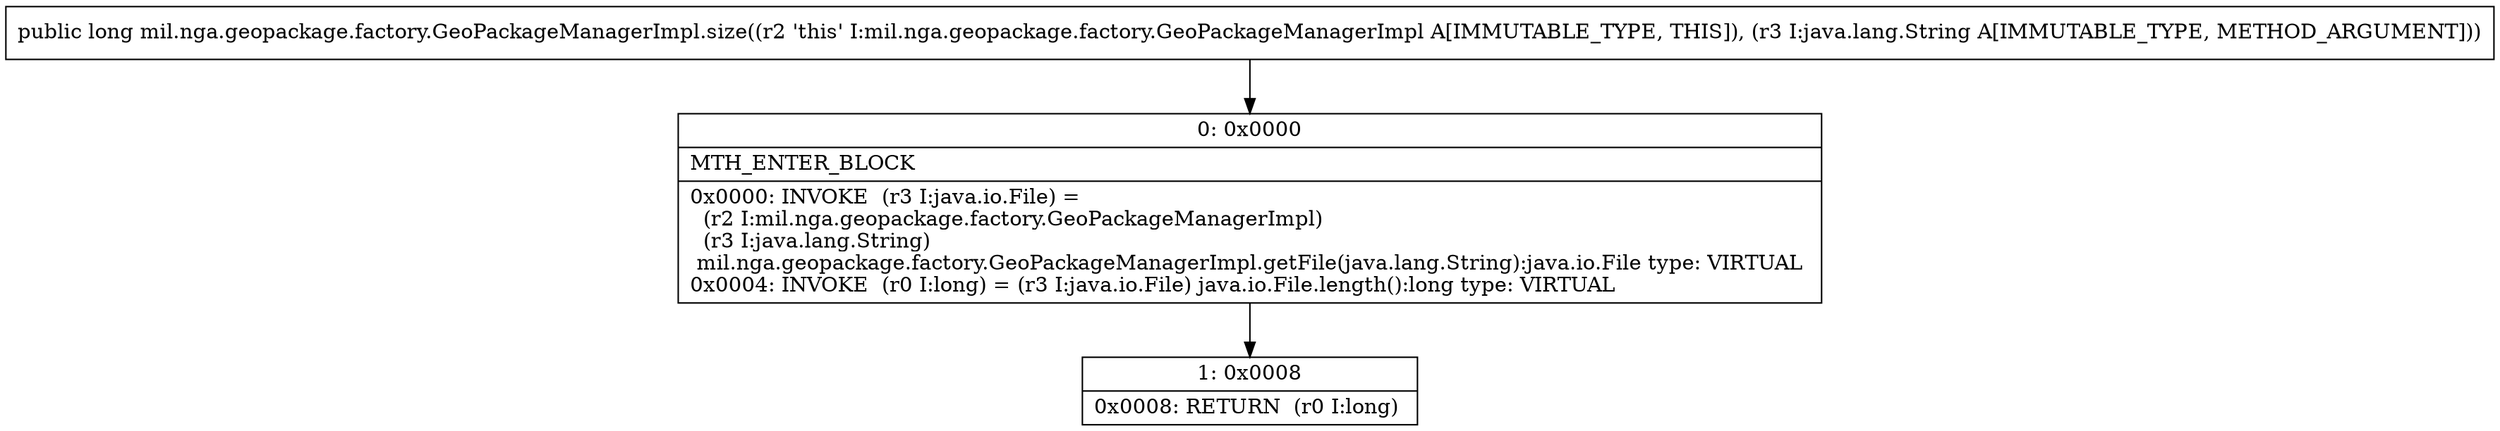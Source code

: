digraph "CFG formil.nga.geopackage.factory.GeoPackageManagerImpl.size(Ljava\/lang\/String;)J" {
Node_0 [shape=record,label="{0\:\ 0x0000|MTH_ENTER_BLOCK\l|0x0000: INVOKE  (r3 I:java.io.File) = \l  (r2 I:mil.nga.geopackage.factory.GeoPackageManagerImpl)\l  (r3 I:java.lang.String)\l mil.nga.geopackage.factory.GeoPackageManagerImpl.getFile(java.lang.String):java.io.File type: VIRTUAL \l0x0004: INVOKE  (r0 I:long) = (r3 I:java.io.File) java.io.File.length():long type: VIRTUAL \l}"];
Node_1 [shape=record,label="{1\:\ 0x0008|0x0008: RETURN  (r0 I:long) \l}"];
MethodNode[shape=record,label="{public long mil.nga.geopackage.factory.GeoPackageManagerImpl.size((r2 'this' I:mil.nga.geopackage.factory.GeoPackageManagerImpl A[IMMUTABLE_TYPE, THIS]), (r3 I:java.lang.String A[IMMUTABLE_TYPE, METHOD_ARGUMENT])) }"];
MethodNode -> Node_0;
Node_0 -> Node_1;
}

